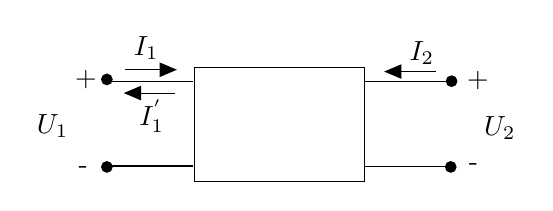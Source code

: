 \begin{tikzpicture}[y=-1cm]
\sf
\path (1.958,6.344) node[text=black,anchor=base] {$I^{'}_{1}$};
\draw[arrows=-triangle 45,black] (2.26,5.929) -- (1.604,5.929);
\path (5.389,5.511) node[text=black,anchor=base] {$I_2$};
\path (6.056,6.467) node[text=black,anchor=base west] {$U_2$};
\path (1.889,5.456) node[text=black,anchor=base] {$I_1$};
\path (1.022,6.444) node[text=black,anchor=base east] {$U_1$};
\path (6.1,5.856) node[text=black,anchor=base] {+};
\path (6.044,6.911) node[text=black,anchor=base] {-};
\path (1.089,6.956) node[text=black,anchor=base] {-};
\path (1.122,5.844) node[text=black,anchor=base] {+};
\draw[arrows=-triangle 45,black] (5.567,5.656) -- (4.911,5.656);
\draw[black] (4.667,5.778) -- (5.749,5.778);
\draw[black] (4.656,6.867) -- (5.738,6.867);
\draw[arrows=-triangle 45,black] (1.622,5.633) -- (2.278,5.633);
\draw[black] (1.407,5.778) -- (2.489,5.778);
\draw[black] (1.407,6.856) -- (2.489,6.856);
\draw[black] (2.5,5.6) rectangle (4.658,7.056);
\filldraw[black] (5.756,6.867) ellipse (0.067cm and 0.067cm);
\filldraw[black] (5.767,5.778) ellipse (0.067cm and 0.067cm);
\filldraw[black] (1.389,6.867) ellipse (0.067cm and 0.067cm);
\filldraw[black] (1.389,5.756) ellipse (0.067cm and 0.067cm);

\end{tikzpicture}%

%% Configure (x)emacs for this file ...
%% Local Variables:
%% mode: latex
%% End: